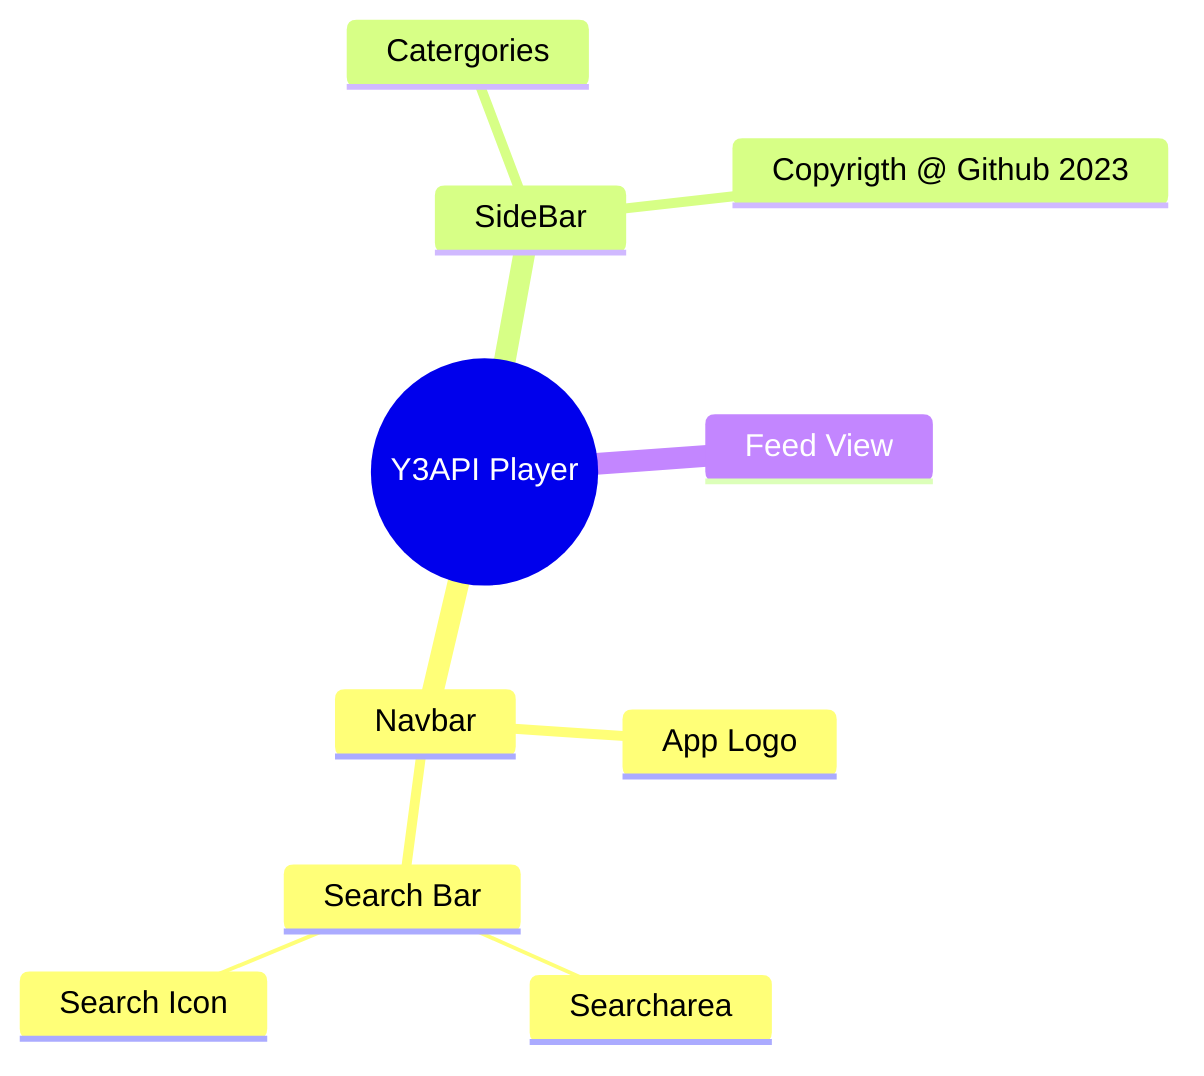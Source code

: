 mindmap
  root((Y3API Player))
    Navbar
     App Logo 
     Search Bar  
      Searcharea
      Search Icon
    SideBar
      Catergories
      Copyrigth @ Github 2023
    Feed View